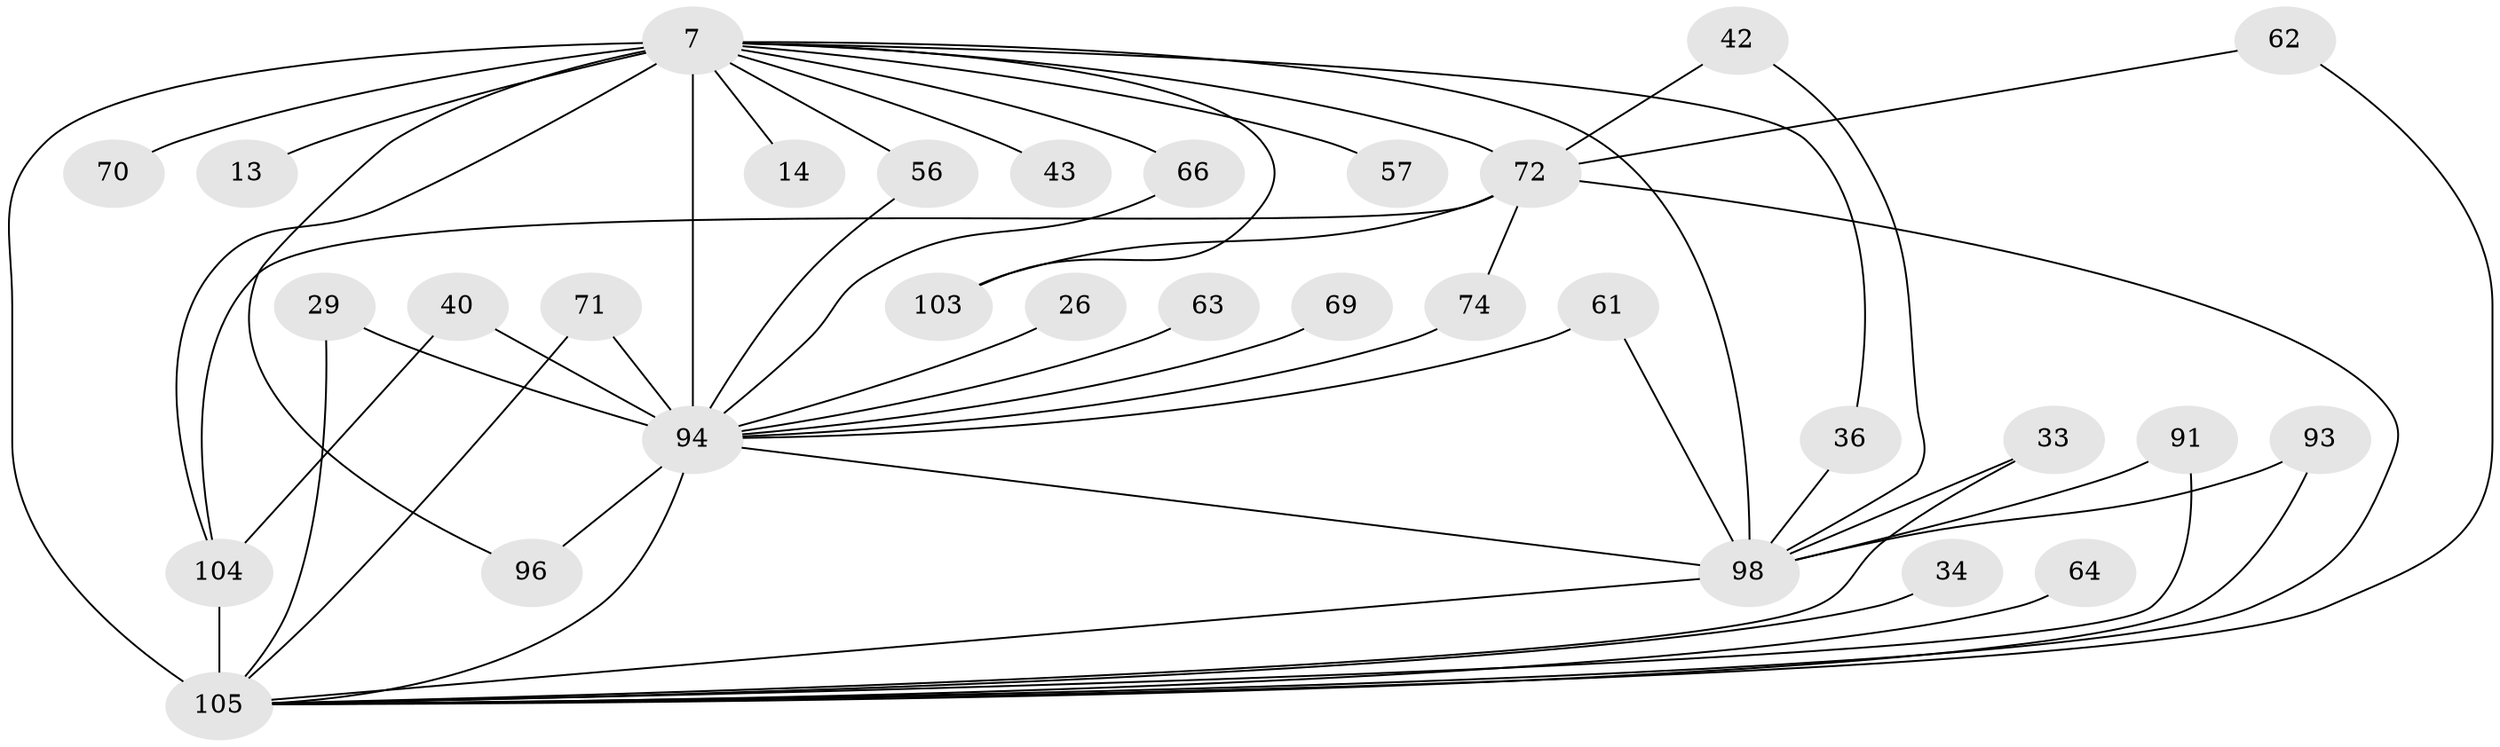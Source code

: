 // original degree distribution, {28: 0.009523809523809525, 13: 0.009523809523809525, 22: 0.009523809523809525, 20: 0.01904761904761905, 24: 0.009523809523809525, 21: 0.009523809523809525, 14: 0.01904761904761905, 23: 0.009523809523809525, 5: 0.0380952380952381, 3: 0.2571428571428571, 2: 0.49523809523809526, 6: 0.009523809523809525, 4: 0.0761904761904762, 12: 0.009523809523809525, 7: 0.009523809523809525, 9: 0.009523809523809525}
// Generated by graph-tools (version 1.1) at 2025/48/03/04/25 21:48:58]
// undirected, 31 vertices, 51 edges
graph export_dot {
graph [start="1"]
  node [color=gray90,style=filled];
  7 [super="+3+6"];
  13;
  14;
  26;
  29;
  33;
  34;
  36;
  40;
  42;
  43;
  56;
  57;
  61;
  62;
  63;
  64;
  66 [super="+54+52"];
  69;
  70 [super="+46"];
  71;
  72 [super="+37+67+53+38+51"];
  74;
  91 [super="+31"];
  93;
  94 [super="+5+55+89"];
  96 [super="+84+21+68"];
  98 [super="+9+28"];
  103 [super="+90+76"];
  104 [super="+99+100+73+24+85"];
  105 [super="+60+35+95+77+101+27+102+97"];
  7 -- 14 [weight=2];
  7 -- 56;
  7 -- 70 [weight=3];
  7 -- 13 [weight=2];
  7 -- 98 [weight=10];
  7 -- 43 [weight=2];
  7 -- 94 [weight=16];
  7 -- 36;
  7 -- 104 [weight=3];
  7 -- 57 [weight=2];
  7 -- 72 [weight=8];
  7 -- 66 [weight=3];
  7 -- 105 [weight=24];
  7 -- 103 [weight=2];
  7 -- 96 [weight=4];
  26 -- 94 [weight=2];
  29 -- 94;
  29 -- 105;
  33 -- 105;
  33 -- 98;
  34 -- 105 [weight=2];
  36 -- 98;
  40 -- 104;
  40 -- 94 [weight=2];
  42 -- 72;
  42 -- 98;
  56 -- 94;
  61 -- 94;
  61 -- 98;
  62 -- 72;
  62 -- 105;
  63 -- 94 [weight=2];
  64 -- 105 [weight=2];
  66 -- 94;
  69 -- 94 [weight=2];
  71 -- 94;
  71 -- 105;
  72 -- 74;
  72 -- 103 [weight=3];
  72 -- 104 [weight=2];
  72 -- 105 [weight=4];
  74 -- 94;
  91 -- 105;
  91 -- 98 [weight=2];
  93 -- 105;
  93 -- 98;
  94 -- 96;
  94 -- 105 [weight=11];
  94 -- 98 [weight=6];
  98 -- 105 [weight=3];
  104 -- 105 [weight=6];
}
